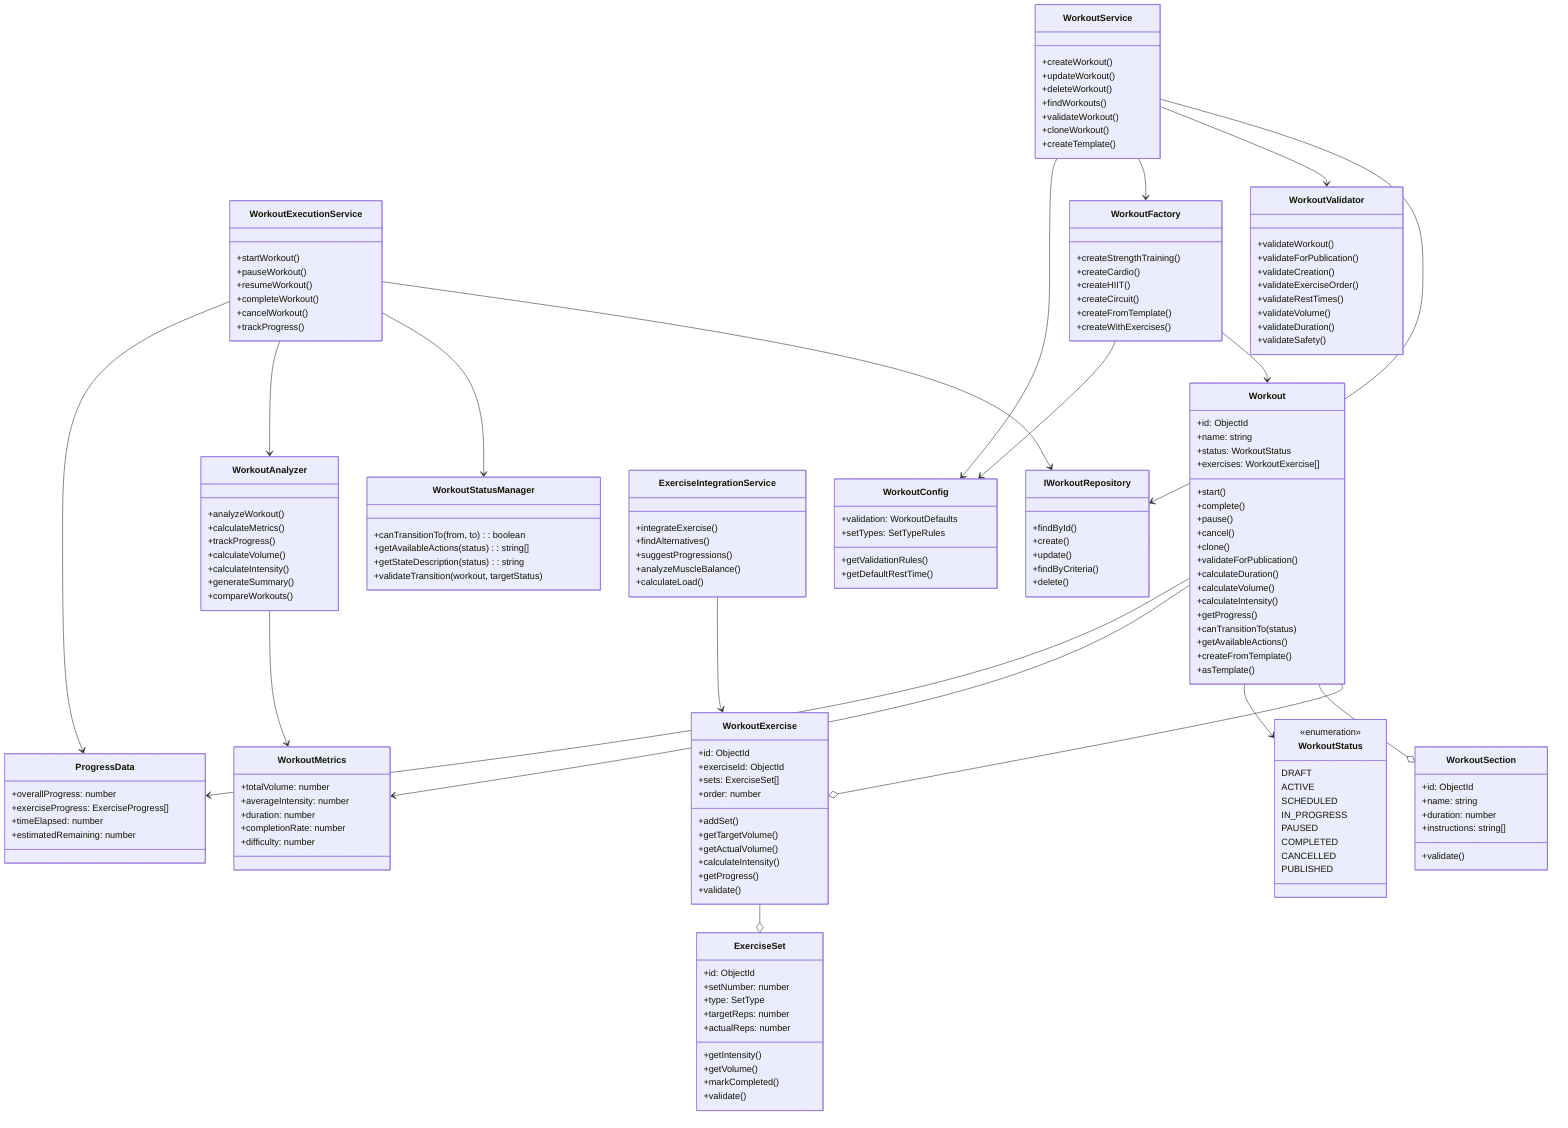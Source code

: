 classDiagram
    %% Core Entities (Enhanced with business logic)
    class Workout {
        +id: ObjectId
        +name: string
        +status: WorkoutStatus
        +exercises: WorkoutExercise[]
        +start()
        +complete()
        +pause()
        +cancel()
        +clone()
        +validateForPublication()
        +calculateDuration()
        +calculateVolume()
        +calculateIntensity()
        +getProgress()
        +canTransitionTo(status)
        +getAvailableActions()
        +createFromTemplate()
        +asTemplate()
    }
    
    class WorkoutExercise {
        +id: ObjectId
        +exerciseId: ObjectId
        +sets: ExerciseSet[]
        +order: number
        +addSet()
        +getTargetVolume()
        +getActualVolume()
        +calculateIntensity()
        +getProgress()
        +validate()
    }
    
    class ExerciseSet {
        +id: ObjectId
        +setNumber: number
        +type: SetType
        +targetReps: number
        +actualReps: number
        +getIntensity()
        +getVolume()
        +markCompleted()
        +validate()
    }
    
    class WorkoutSection {
        +id: ObjectId
        +name: string
        +duration: number
        +instructions: string[]
        +validate()
    }

    %% Simplified Service Layer (2 focused services)
    class WorkoutService {
        +createWorkout()
        +updateWorkout()
        +deleteWorkout()
        +findWorkouts()
        +validateWorkout()
        +cloneWorkout()
        +createTemplate()
    }
    
    class WorkoutExecutionService {
        +startWorkout()
        +pauseWorkout()
        +resumeWorkout()
        +completeWorkout()
        +cancelWorkout()
        +trackProgress()
    }

    %% Simplified State Management (Enum + Validation)
    class WorkoutStatus {
        <<enumeration>>
        DRAFT
        ACTIVE
        SCHEDULED
        IN_PROGRESS
        PAUSED
        COMPLETED
        CANCELLED
        PUBLISHED
    }
    
    class WorkoutStatusManager {
        +canTransitionTo(from, to): boolean
        +getAvailableActions(status): string[]
        +getStateDescription(status): string
        +validateTransition(workout, targetStatus)
    }

    %% Consolidated Validation
    class WorkoutValidator {
        +validateWorkout()
        +validateForPublication()
        +validateCreation()
        +validateExerciseOrder()
        +validateRestTimes()
        +validateVolume()
        +validateDuration()
        +validateSafety()
    }

    %% Consolidated Analytics
    class WorkoutAnalyzer {
        +analyzeWorkout()
        +calculateMetrics()
        +trackProgress()
        +calculateVolume()
        +calculateIntensity()
        +generateSummary()
        +compareWorkouts()
    }

    %% Single Integration Service
    class ExerciseIntegrationService {
        +integrateExercise()
        +findAlternatives()
        +suggestProgressions()
        +analyzeMuscleBalance()
        +calculateLoad()
    }

    %% Factory Pattern (Replaces Builders)
    class WorkoutFactory {
        +createStrengthTraining()
        +createCardio()
        +createHIIT()
        +createCircuit()
        +createFromTemplate()
        +createWithExercises()
    }

    %% Configuration (Unchanged - well designed)
    class WorkoutConfig {
        +validation: WorkoutDefaults
        +setTypes: SetTypeRules
        +getValidationRules()
        +getDefaultRestTime()
    }

    %% Repository (Unchanged)
    class IWorkoutRepository {
        +findById()
        +create()
        +update()
        +findByCriteria()
        +delete()
    }

    %% Value Objects for Complex Operations
    class WorkoutMetrics {
        +totalVolume: number
        +averageIntensity: number
        +duration: number
        +completionRate: number
        +difficulty: number
    }
    
    class ProgressData {
        +overallProgress: number
        +exerciseProgress: ExerciseProgress[]
        +timeElapsed: number
        +estimatedRemaining: number
    }

    %% Relationships
    Workout --o WorkoutExercise
    WorkoutExercise --o ExerciseSet
    Workout --o WorkoutSection
    Workout --> WorkoutStatus
    
    %% Service relationships (much simpler)
    WorkoutService --> IWorkoutRepository
    WorkoutService --> WorkoutValidator
    WorkoutService --> WorkoutFactory
    WorkoutService --> WorkoutConfig
    
    WorkoutExecutionService --> IWorkoutRepository
    WorkoutExecutionService --> WorkoutStatusManager
    WorkoutExecutionService --> WorkoutAnalyzer
    
    %% Domain logic relationships
    Workout --> WorkoutMetrics
    Workout --> ProgressData
    WorkoutExecutionService --> ProgressData
    WorkoutAnalyzer --> WorkoutMetrics
    
    %% Factory relationships
    WorkoutFactory --> Workout
    WorkoutFactory --> WorkoutConfig
    
    %% Integration relationships
    ExerciseIntegrationService --> WorkoutExercise